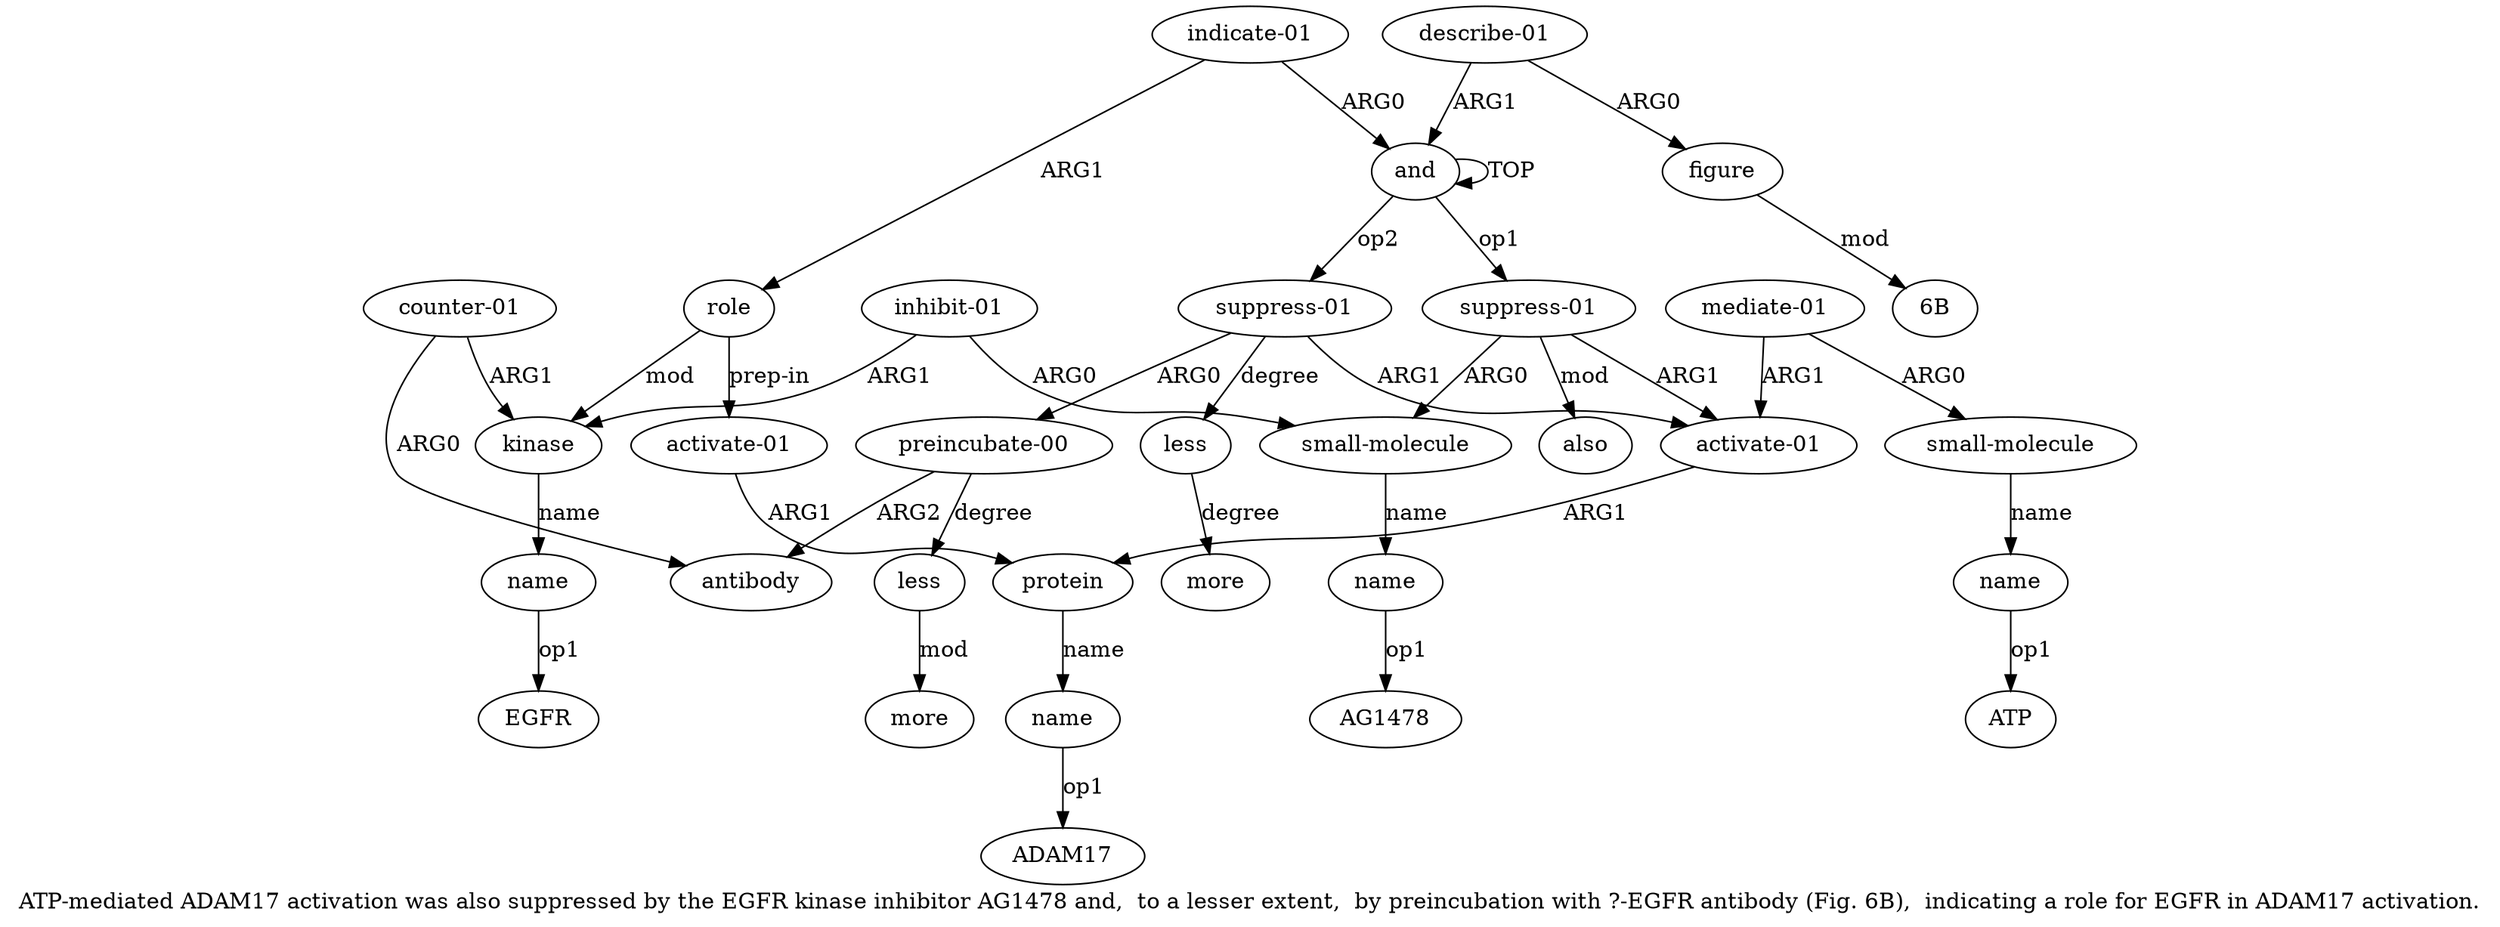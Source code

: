 digraph  {
	graph [label="ATP-mediated ADAM17 activation was also suppressed by the EGFR kinase inhibitor AG1478 and,  to a lesser extent,  by preincubation \
with ?-EGFR antibody (Fig. 6B),  indicating a role for EGFR in ADAM17 activation."];
	node [label="\N"];
	a20	 [color=black,
		gold_ind=20,
		gold_label=less,
		label=less,
		test_ind=20,
		test_label=less];
	a21	 [color=black,
		gold_ind=21,
		gold_label=more,
		label=more,
		test_ind=21,
		test_label=more];
	a20 -> a21 [key=0,
	color=black,
	gold_label=degree,
	label=degree,
	test_label=degree];
a22 [color=black,
	gold_ind=22,
	gold_label="indicate-01",
	label="indicate-01",
	test_ind=22,
	test_label="indicate-01"];
a23 [color=black,
	gold_ind=23,
	gold_label=role,
	label=role,
	test_ind=23,
	test_label=role];
a22 -> a23 [key=0,
color=black,
gold_label=ARG1,
label=ARG1,
test_label=ARG1];
a0 [color=black,
gold_ind=0,
gold_label=and,
label=and,
test_ind=0,
test_label=and];
a22 -> a0 [key=0,
color=black,
gold_label=ARG0,
label=ARG0,
test_label=ARG0];
a24 [color=black,
gold_ind=24,
gold_label="activate-01",
label="activate-01",
test_ind=24,
test_label="activate-01"];
a23 -> a24 [key=0,
color=black,
gold_label="prep-in",
label="prep-in",
test_label="prep-in"];
a5 [color=black,
gold_ind=5,
gold_label=kinase,
label=kinase,
test_ind=5,
test_label=kinase];
a23 -> a5 [key=0,
color=black,
gold_label=mod,
label=mod,
test_label=mod];
a8 [color=black,
gold_ind=8,
gold_label=protein,
label=protein,
test_ind=8,
test_label=protein];
a24 -> a8 [key=0,
color=black,
gold_label=ARG1,
label=ARG1,
test_label=ARG1];
a25 [color=black,
gold_ind=25,
gold_label="describe-01",
label="describe-01",
test_ind=25,
test_label="describe-01"];
a26 [color=black,
gold_ind=26,
gold_label=figure,
label=figure,
test_ind=26,
test_label=figure];
a25 -> a26 [key=0,
color=black,
gold_label=ARG0,
label=ARG0,
test_label=ARG0];
a25 -> a0 [key=0,
color=black,
gold_label=ARG1,
label=ARG1,
test_label=ARG1];
"a26 6B" [color=black,
gold_ind=-1,
gold_label="6B",
label="6B",
test_ind=-1,
test_label="6B"];
a26 -> "a26 6B" [key=0,
color=black,
gold_label=mod,
label=mod,
test_label=mod];
"a3 AG1478" [color=black,
gold_ind=-1,
gold_label=AG1478,
label=AG1478,
test_ind=-1,
test_label=AG1478];
"a12 ATP" [color=black,
gold_ind=-1,
gold_label=ATP,
label=ATP,
test_ind=-1,
test_label=ATP];
a15 [color=black,
gold_ind=15,
gold_label="preincubate-00",
label="preincubate-00",
test_ind=15,
test_label="preincubate-00"];
a16 [color=black,
gold_ind=16,
gold_label=antibody,
label=antibody,
test_ind=16,
test_label=antibody];
a15 -> a16 [key=0,
color=black,
gold_label=ARG2,
label=ARG2,
test_label=ARG2];
a18 [color=black,
gold_ind=18,
gold_label=less,
label=less,
test_ind=18,
test_label=less];
a15 -> a18 [key=0,
color=black,
gold_label=degree,
label=degree,
test_label=degree];
a14 [color=black,
gold_ind=14,
gold_label="suppress-01",
label="suppress-01",
test_ind=14,
test_label="suppress-01"];
a14 -> a20 [key=0,
color=black,
gold_label=degree,
label=degree,
test_label=degree];
a14 -> a15 [key=0,
color=black,
gold_label=ARG0,
label=ARG0,
test_label=ARG0];
a7 [color=black,
gold_ind=7,
gold_label="activate-01",
label="activate-01",
test_ind=7,
test_label="activate-01"];
a14 -> a7 [key=0,
color=black,
gold_label=ARG1,
label=ARG1,
test_label=ARG1];
a17 [color=black,
gold_ind=17,
gold_label="counter-01",
label="counter-01",
test_ind=17,
test_label="counter-01"];
a17 -> a16 [key=0,
color=black,
gold_label=ARG0,
label=ARG0,
test_label=ARG0];
a17 -> a5 [key=0,
color=black,
gold_label=ARG1,
label=ARG1,
test_label=ARG1];
a11 [color=black,
gold_ind=11,
gold_label="small-molecule",
label="small-molecule",
test_ind=11,
test_label="small-molecule"];
a12 [color=black,
gold_ind=12,
gold_label=name,
label=name,
test_ind=12,
test_label=name];
a11 -> a12 [key=0,
color=black,
gold_label=name,
label=name,
test_label=name];
a10 [color=black,
gold_ind=10,
gold_label="mediate-01",
label="mediate-01",
test_ind=10,
test_label="mediate-01"];
a10 -> a11 [key=0,
color=black,
gold_label=ARG0,
label=ARG0,
test_label=ARG0];
a10 -> a7 [key=0,
color=black,
gold_label=ARG1,
label=ARG1,
test_label=ARG1];
a13 [color=black,
gold_ind=13,
gold_label=also,
label=also,
test_ind=13,
test_label=also];
a12 -> "a12 ATP" [key=0,
color=black,
gold_label=op1,
label=op1,
test_label=op1];
a19 [color=black,
gold_ind=19,
gold_label=more,
label=more,
test_ind=19,
test_label=more];
a18 -> a19 [key=0,
color=black,
gold_label=mod,
label=mod,
test_label=mod];
a1 [color=black,
gold_ind=1,
gold_label="suppress-01",
label="suppress-01",
test_ind=1,
test_label="suppress-01"];
a1 -> a13 [key=0,
color=black,
gold_label=mod,
label=mod,
test_label=mod];
a2 [color=black,
gold_ind=2,
gold_label="small-molecule",
label="small-molecule",
test_ind=2,
test_label="small-molecule"];
a1 -> a2 [key=0,
color=black,
gold_label=ARG0,
label=ARG0,
test_label=ARG0];
a1 -> a7 [key=0,
color=black,
gold_label=ARG1,
label=ARG1,
test_label=ARG1];
a0 -> a14 [key=0,
color=black,
gold_label=op2,
label=op2,
test_label=op2];
a0 -> a1 [key=0,
color=black,
gold_label=op1,
label=op1,
test_label=op1];
a0 -> a0 [key=0,
color=black,
gold_label=TOP,
label=TOP,
test_label=TOP];
a3 [color=black,
gold_ind=3,
gold_label=name,
label=name,
test_ind=3,
test_label=name];
a3 -> "a3 AG1478" [key=0,
color=black,
gold_label=op1,
label=op1,
test_label=op1];
a2 -> a3 [key=0,
color=black,
gold_label=name,
label=name,
test_label=name];
a6 [color=black,
gold_ind=6,
gold_label=name,
label=name,
test_ind=6,
test_label=name];
a5 -> a6 [key=0,
color=black,
gold_label=name,
label=name,
test_label=name];
a4 [color=black,
gold_ind=4,
gold_label="inhibit-01",
label="inhibit-01",
test_ind=4,
test_label="inhibit-01"];
a4 -> a2 [key=0,
color=black,
gold_label=ARG0,
label=ARG0,
test_label=ARG0];
a4 -> a5 [key=0,
color=black,
gold_label=ARG1,
label=ARG1,
test_label=ARG1];
a7 -> a8 [key=0,
color=black,
gold_label=ARG1,
label=ARG1,
test_label=ARG1];
"a6 EGFR" [color=black,
gold_ind=-1,
gold_label=EGFR,
label=EGFR,
test_ind=-1,
test_label=EGFR];
a6 -> "a6 EGFR" [key=0,
color=black,
gold_label=op1,
label=op1,
test_label=op1];
a9 [color=black,
gold_ind=9,
gold_label=name,
label=name,
test_ind=9,
test_label=name];
"a9 ADAM17" [color=black,
gold_ind=-1,
gold_label=ADAM17,
label=ADAM17,
test_ind=-1,
test_label=ADAM17];
a9 -> "a9 ADAM17" [key=0,
color=black,
gold_label=op1,
label=op1,
test_label=op1];
a8 -> a9 [key=0,
color=black,
gold_label=name,
label=name,
test_label=name];
}
